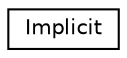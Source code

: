 digraph "Graphical Class Hierarchy"
{
  edge [fontname="Helvetica",fontsize="10",labelfontname="Helvetica",labelfontsize="10"];
  node [fontname="Helvetica",fontsize="10",shape=record];
  rankdir="LR";
  Node0 [label="Implicit",height=0.2,width=0.4,color="black", fillcolor="white", style="filled",URL="$struct_implicit.html"];
}
